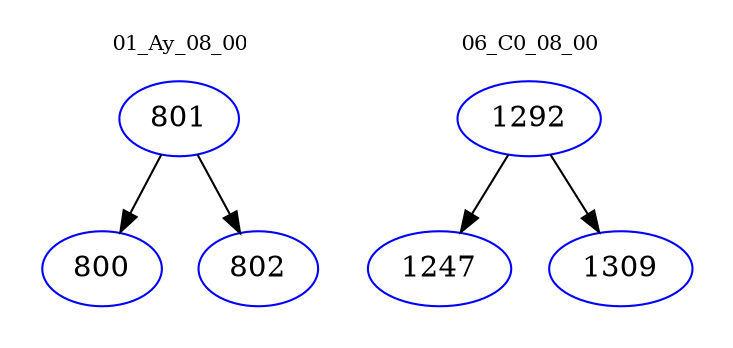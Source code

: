 digraph{
subgraph cluster_0 {
color = white
label = "01_Ay_08_00";
fontsize=10;
T0_801 [label="801", color="blue"]
T0_801 -> T0_800 [color="black"]
T0_800 [label="800", color="blue"]
T0_801 -> T0_802 [color="black"]
T0_802 [label="802", color="blue"]
}
subgraph cluster_1 {
color = white
label = "06_C0_08_00";
fontsize=10;
T1_1292 [label="1292", color="blue"]
T1_1292 -> T1_1247 [color="black"]
T1_1247 [label="1247", color="blue"]
T1_1292 -> T1_1309 [color="black"]
T1_1309 [label="1309", color="blue"]
}
}
